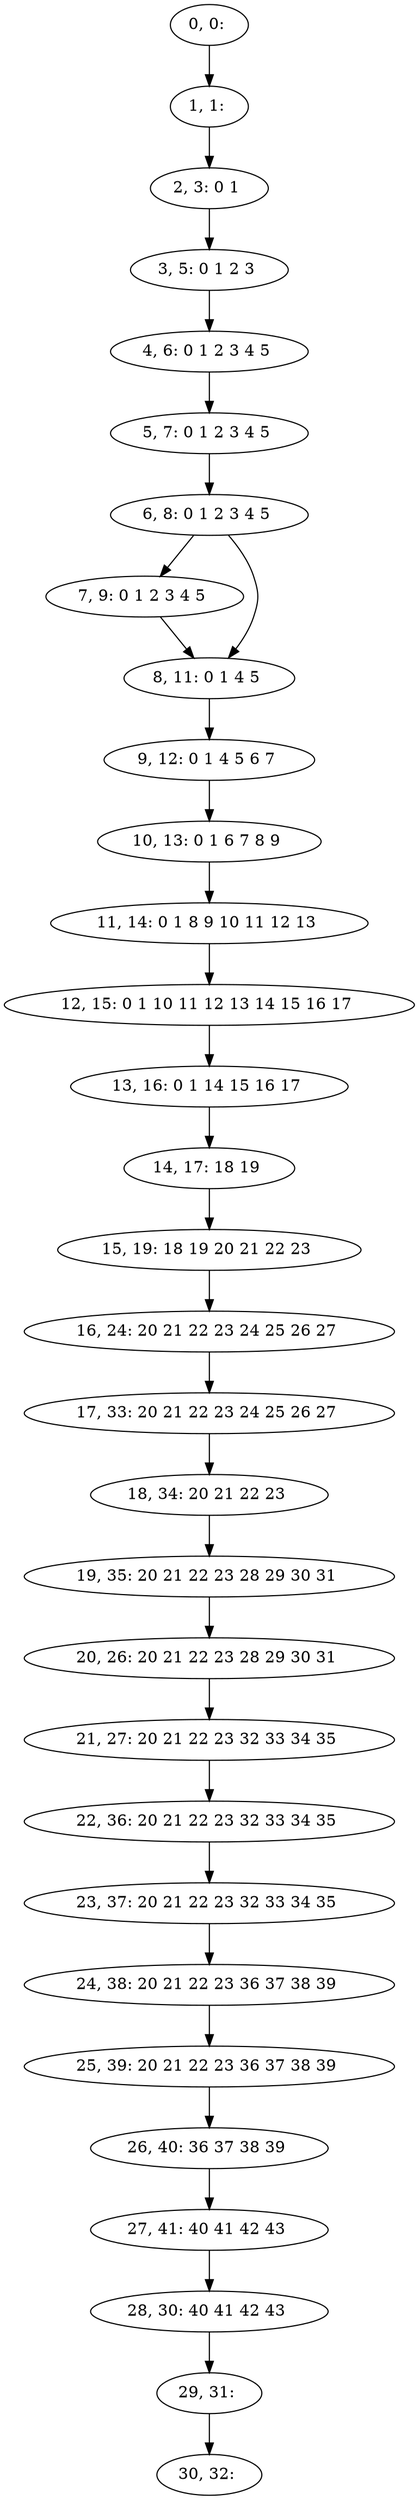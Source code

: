 digraph G {
0[label="0, 0: "];
1[label="1, 1: "];
2[label="2, 3: 0 1 "];
3[label="3, 5: 0 1 2 3 "];
4[label="4, 6: 0 1 2 3 4 5 "];
5[label="5, 7: 0 1 2 3 4 5 "];
6[label="6, 8: 0 1 2 3 4 5 "];
7[label="7, 9: 0 1 2 3 4 5 "];
8[label="8, 11: 0 1 4 5 "];
9[label="9, 12: 0 1 4 5 6 7 "];
10[label="10, 13: 0 1 6 7 8 9 "];
11[label="11, 14: 0 1 8 9 10 11 12 13 "];
12[label="12, 15: 0 1 10 11 12 13 14 15 16 17 "];
13[label="13, 16: 0 1 14 15 16 17 "];
14[label="14, 17: 18 19 "];
15[label="15, 19: 18 19 20 21 22 23 "];
16[label="16, 24: 20 21 22 23 24 25 26 27 "];
17[label="17, 33: 20 21 22 23 24 25 26 27 "];
18[label="18, 34: 20 21 22 23 "];
19[label="19, 35: 20 21 22 23 28 29 30 31 "];
20[label="20, 26: 20 21 22 23 28 29 30 31 "];
21[label="21, 27: 20 21 22 23 32 33 34 35 "];
22[label="22, 36: 20 21 22 23 32 33 34 35 "];
23[label="23, 37: 20 21 22 23 32 33 34 35 "];
24[label="24, 38: 20 21 22 23 36 37 38 39 "];
25[label="25, 39: 20 21 22 23 36 37 38 39 "];
26[label="26, 40: 36 37 38 39 "];
27[label="27, 41: 40 41 42 43 "];
28[label="28, 30: 40 41 42 43 "];
29[label="29, 31: "];
30[label="30, 32: "];
0->1 ;
1->2 ;
2->3 ;
3->4 ;
4->5 ;
5->6 ;
6->7 ;
6->8 ;
7->8 ;
8->9 ;
9->10 ;
10->11 ;
11->12 ;
12->13 ;
13->14 ;
14->15 ;
15->16 ;
16->17 ;
17->18 ;
18->19 ;
19->20 ;
20->21 ;
21->22 ;
22->23 ;
23->24 ;
24->25 ;
25->26 ;
26->27 ;
27->28 ;
28->29 ;
29->30 ;
}
